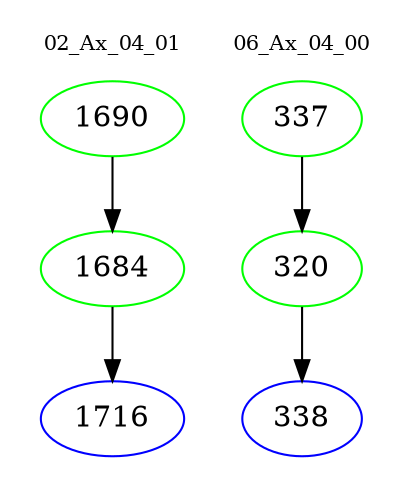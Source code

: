 digraph{
subgraph cluster_0 {
color = white
label = "02_Ax_04_01";
fontsize=10;
T0_1690 [label="1690", color="green"]
T0_1690 -> T0_1684 [color="black"]
T0_1684 [label="1684", color="green"]
T0_1684 -> T0_1716 [color="black"]
T0_1716 [label="1716", color="blue"]
}
subgraph cluster_1 {
color = white
label = "06_Ax_04_00";
fontsize=10;
T1_337 [label="337", color="green"]
T1_337 -> T1_320 [color="black"]
T1_320 [label="320", color="green"]
T1_320 -> T1_338 [color="black"]
T1_338 [label="338", color="blue"]
}
}
